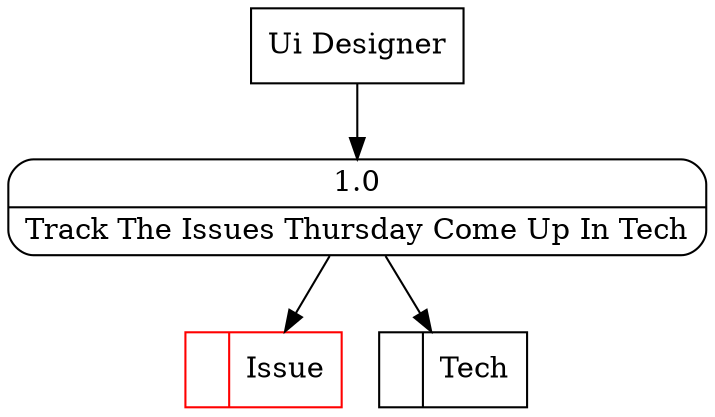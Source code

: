 digraph dfd2{ 
node[shape=record]
200 [label="<f0>  |<f1> Issue " color=red];
201 [label="<f0>  |<f1> Tech " ];
202 [label="Ui Designer" shape=box];
203 [label="{<f0> 1.0|<f1> Track The Issues Thursday Come Up In Tech }" shape=Mrecord];
202 -> 203
203 -> 200
203 -> 201
}